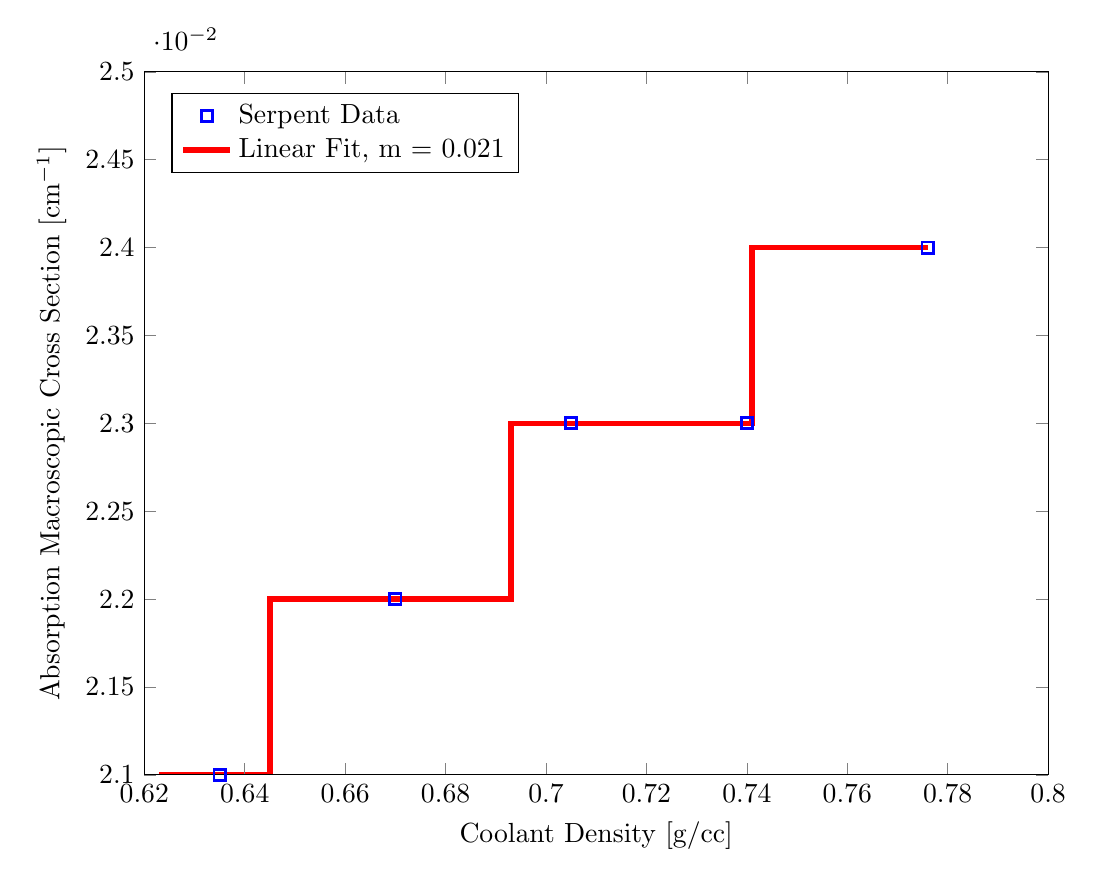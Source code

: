 \begin{tikzpicture}

\begin{axis}[%
scale only axis,
width=4.519in,
height=3.515in,
xmin=0.62, xmax=0.8,
ymin=0.021, ymax=0.025,
xlabel={Coolant Density [g/cc]},
ylabel={Absorption Macroscopic Cross Section [$\mathrm{cm}^{-1}$]},
axis on top,
legend entries={Serpent Data,{Linear Fit, m = 0.021}},
legend style={at={(0.03,0.97)},anchor=north west,nodes=right}]
\addplot [
color=blue,
only marks,
mark=square,
mark options={solid},
line width=1.0pt
]
coordinates{
 (0.635,0.021)(0.67,0.022)(0.705,0.023)(0.74,0.023)(0.776,0.024) 
};

\addplot [
color=red,
solid,
line width=2.0pt
]
coordinates{
 (0.623,0.021)(0.623,0.021)(0.623,0.021)(0.623,0.021)(0.624,0.021)(0.624,0.021)(0.624,0.021)(0.624,0.021)(0.624,0.021)(0.624,0.021)(0.625,0.021)(0.625,0.021)(0.625,0.021)(0.625,0.021)(0.625,0.021)(0.625,0.021)(0.625,0.021)(0.626,0.021)(0.626,0.021)(0.626,0.021)(0.626,0.021)(0.626,0.021)(0.626,0.021)(0.627,0.021)(0.627,0.021)(0.627,0.021)(0.627,0.021)(0.627,0.021)(0.627,0.021)(0.627,0.021)(0.628,0.021)(0.628,0.021)(0.628,0.021)(0.628,0.021)(0.628,0.021)(0.628,0.021)(0.629,0.021)(0.629,0.021)(0.629,0.021)(0.629,0.021)(0.629,0.021)(0.629,0.021)(0.629,0.021)(0.63,0.021)(0.63,0.021)(0.63,0.021)(0.63,0.021)(0.63,0.021)(0.63,0.021)(0.631,0.021)(0.631,0.021)(0.631,0.021)(0.631,0.021)(0.631,0.021)(0.631,0.021)(0.631,0.021)(0.632,0.021)(0.632,0.021)(0.632,0.021)(0.632,0.021)(0.632,0.021)(0.632,0.021)(0.632,0.021)(0.633,0.021)(0.633,0.021)(0.633,0.021)(0.633,0.021)(0.633,0.021)(0.633,0.021)(0.634,0.021)(0.634,0.021)(0.634,0.021)(0.634,0.021)(0.634,0.021)(0.634,0.021)(0.634,0.021)(0.635,0.021)(0.635,0.021)(0.635,0.021)(0.635,0.021)(0.635,0.021)(0.635,0.021)(0.636,0.021)(0.636,0.021)(0.636,0.021)(0.636,0.021)(0.636,0.021)(0.636,0.021)(0.636,0.021)(0.637,0.021)(0.637,0.021)(0.637,0.021)(0.637,0.021)(0.637,0.021)(0.637,0.021)(0.638,0.021)(0.638,0.021)(0.638,0.021)(0.638,0.021)(0.638,0.021)(0.638,0.021)(0.638,0.021)(0.639,0.021)(0.639,0.021)(0.639,0.021)(0.639,0.021)(0.639,0.021)(0.639,0.021)(0.64,0.021)(0.64,0.021)(0.64,0.021)(0.64,0.021)(0.64,0.021)(0.64,0.021)(0.64,0.021)(0.641,0.021)(0.641,0.021)(0.641,0.021)(0.641,0.021)(0.641,0.021)(0.641,0.021)(0.642,0.021)(0.642,0.021)(0.642,0.021)(0.642,0.021)(0.642,0.021)(0.642,0.021)(0.642,0.021)(0.643,0.021)(0.643,0.021)(0.643,0.021)(0.643,0.021)(0.643,0.021)(0.643,0.021)(0.644,0.021)(0.644,0.021)(0.644,0.021)(0.644,0.021)(0.644,0.021)(0.644,0.021)(0.644,0.021)(0.645,0.021)(0.645,0.021)(0.645,0.021)(0.645,0.021)(0.645,0.022)(0.645,0.022)(0.646,0.022)(0.646,0.022)(0.646,0.022)(0.646,0.022)(0.646,0.022)(0.646,0.022)(0.646,0.022)(0.647,0.022)(0.647,0.022)(0.647,0.022)(0.647,0.022)(0.647,0.022)(0.647,0.022)(0.648,0.022)(0.648,0.022)(0.648,0.022)(0.648,0.022)(0.648,0.022)(0.648,0.022)(0.648,0.022)(0.649,0.022)(0.649,0.022)(0.649,0.022)(0.649,0.022)(0.649,0.022)(0.649,0.022)(0.649,0.022)(0.65,0.022)(0.65,0.022)(0.65,0.022)(0.65,0.022)(0.65,0.022)(0.65,0.022)(0.651,0.022)(0.651,0.022)(0.651,0.022)(0.651,0.022)(0.651,0.022)(0.651,0.022)(0.651,0.022)(0.652,0.022)(0.652,0.022)(0.652,0.022)(0.652,0.022)(0.652,0.022)(0.652,0.022)(0.653,0.022)(0.653,0.022)(0.653,0.022)(0.653,0.022)(0.653,0.022)(0.653,0.022)(0.653,0.022)(0.654,0.022)(0.654,0.022)(0.654,0.022)(0.654,0.022)(0.654,0.022)(0.654,0.022)(0.655,0.022)(0.655,0.022)(0.655,0.022)(0.655,0.022)(0.655,0.022)(0.655,0.022)(0.655,0.022)(0.656,0.022)(0.656,0.022)(0.656,0.022)(0.656,0.022)(0.656,0.022)(0.656,0.022)(0.657,0.022)(0.657,0.022)(0.657,0.022)(0.657,0.022)(0.657,0.022)(0.657,0.022)(0.657,0.022)(0.658,0.022)(0.658,0.022)(0.658,0.022)(0.658,0.022)(0.658,0.022)(0.658,0.022)(0.659,0.022)(0.659,0.022)(0.659,0.022)(0.659,0.022)(0.659,0.022)(0.659,0.022)(0.659,0.022)(0.66,0.022)(0.66,0.022)(0.66,0.022)(0.66,0.022)(0.66,0.022)(0.66,0.022)(0.661,0.022)(0.661,0.022)(0.661,0.022)(0.661,0.022)(0.661,0.022)(0.661,0.022)(0.661,0.022)(0.662,0.022)(0.662,0.022)(0.662,0.022)(0.662,0.022)(0.662,0.022)(0.662,0.022)(0.663,0.022)(0.663,0.022)(0.663,0.022)(0.663,0.022)(0.663,0.022)(0.663,0.022)(0.663,0.022)(0.664,0.022)(0.664,0.022)(0.664,0.022)(0.664,0.022)(0.664,0.022)(0.664,0.022)(0.665,0.022)(0.665,0.022)(0.665,0.022)(0.665,0.022)(0.665,0.022)(0.665,0.022)(0.665,0.022)(0.666,0.022)(0.666,0.022)(0.666,0.022)(0.666,0.022)(0.666,0.022)(0.666,0.022)(0.666,0.022)(0.667,0.022)(0.667,0.022)(0.667,0.022)(0.667,0.022)(0.667,0.022)(0.667,0.022)(0.668,0.022)(0.668,0.022)(0.668,0.022)(0.668,0.022)(0.668,0.022)(0.668,0.022)(0.668,0.022)(0.669,0.022)(0.669,0.022)(0.669,0.022)(0.669,0.022)(0.669,0.022)(0.669,0.022)(0.67,0.022)(0.67,0.022)(0.67,0.022)(0.67,0.022)(0.67,0.022)(0.67,0.022)(0.67,0.022)(0.671,0.022)(0.671,0.022)(0.671,0.022)(0.671,0.022)(0.671,0.022)(0.671,0.022)(0.672,0.022)(0.672,0.022)(0.672,0.022)(0.672,0.022)(0.672,0.022)(0.672,0.022)(0.672,0.022)(0.673,0.022)(0.673,0.022)(0.673,0.022)(0.673,0.022)(0.673,0.022)(0.673,0.022)(0.674,0.022)(0.674,0.022)(0.674,0.022)(0.674,0.022)(0.674,0.022)(0.674,0.022)(0.674,0.022)(0.675,0.022)(0.675,0.022)(0.675,0.022)(0.675,0.022)(0.675,0.022)(0.675,0.022)(0.676,0.022)(0.676,0.022)(0.676,0.022)(0.676,0.022)(0.676,0.022)(0.676,0.022)(0.676,0.022)(0.677,0.022)(0.677,0.022)(0.677,0.022)(0.677,0.022)(0.677,0.022)(0.677,0.022)(0.678,0.022)(0.678,0.022)(0.678,0.022)(0.678,0.022)(0.678,0.022)(0.678,0.022)(0.678,0.022)(0.679,0.022)(0.679,0.022)(0.679,0.022)(0.679,0.022)(0.679,0.022)(0.679,0.022)(0.68,0.022)(0.68,0.022)(0.68,0.022)(0.68,0.022)(0.68,0.022)(0.68,0.022)(0.68,0.022)(0.681,0.022)(0.681,0.022)(0.681,0.022)(0.681,0.022)(0.681,0.022)(0.681,0.022)(0.682,0.022)(0.682,0.022)(0.682,0.022)(0.682,0.022)(0.682,0.022)(0.682,0.022)(0.682,0.022)(0.683,0.022)(0.683,0.022)(0.683,0.022)(0.683,0.022)(0.683,0.022)(0.683,0.022)(0.683,0.022)(0.684,0.022)(0.684,0.022)(0.684,0.022)(0.684,0.022)(0.684,0.022)(0.684,0.022)(0.685,0.022)(0.685,0.022)(0.685,0.022)(0.685,0.022)(0.685,0.022)(0.685,0.022)(0.685,0.022)(0.686,0.022)(0.686,0.022)(0.686,0.022)(0.686,0.022)(0.686,0.022)(0.686,0.022)(0.687,0.022)(0.687,0.022)(0.687,0.022)(0.687,0.022)(0.687,0.022)(0.687,0.022)(0.687,0.022)(0.688,0.022)(0.688,0.022)(0.688,0.022)(0.688,0.022)(0.688,0.022)(0.688,0.022)(0.689,0.022)(0.689,0.022)(0.689,0.022)(0.689,0.022)(0.689,0.022)(0.689,0.022)(0.689,0.022)(0.69,0.022)(0.69,0.022)(0.69,0.022)(0.69,0.022)(0.69,0.022)(0.69,0.022)(0.691,0.022)(0.691,0.022)(0.691,0.022)(0.691,0.022)(0.691,0.022)(0.691,0.022)(0.691,0.022)(0.692,0.022)(0.692,0.022)(0.692,0.022)(0.692,0.022)(0.692,0.022)(0.692,0.022)(0.693,0.022)(0.693,0.022)(0.693,0.022)(0.693,0.022)(0.693,0.023)(0.693,0.023)(0.693,0.023)(0.694,0.023)(0.694,0.023)(0.694,0.023)(0.694,0.023)(0.694,0.023)(0.694,0.023)(0.695,0.023)(0.695,0.023)(0.695,0.023)(0.695,0.023)(0.695,0.023)(0.695,0.023)(0.695,0.023)(0.696,0.023)(0.696,0.023)(0.696,0.023)(0.696,0.023)(0.696,0.023)(0.696,0.023)(0.697,0.023)(0.697,0.023)(0.697,0.023)(0.697,0.023)(0.697,0.023)(0.697,0.023)(0.697,0.023)(0.698,0.023)(0.698,0.023)(0.698,0.023)(0.698,0.023)(0.698,0.023)(0.698,0.023)(0.699,0.023)(0.699,0.023)(0.699,0.023)(0.699,0.023)(0.699,0.023)(0.699,0.023)(0.699,0.023)(0.7,0.023)(0.7,0.023)(0.7,0.023)(0.7,0.023)(0.7,0.023)(0.7,0.023)(0.7,0.023)(0.701,0.023)(0.701,0.023)(0.701,0.023)(0.701,0.023)(0.701,0.023)(0.701,0.023)(0.702,0.023)(0.702,0.023)(0.702,0.023)(0.702,0.023)(0.702,0.023)(0.702,0.023)(0.702,0.023)(0.703,0.023)(0.703,0.023)(0.703,0.023)(0.703,0.023)(0.703,0.023)(0.703,0.023)(0.704,0.023)(0.704,0.023)(0.704,0.023)(0.704,0.023)(0.704,0.023)(0.704,0.023)(0.704,0.023)(0.705,0.023)(0.705,0.023)(0.705,0.023)(0.705,0.023)(0.705,0.023)(0.705,0.023)(0.706,0.023)(0.706,0.023)(0.706,0.023)(0.706,0.023)(0.706,0.023)(0.706,0.023)(0.706,0.023)(0.707,0.023)(0.707,0.023)(0.707,0.023)(0.707,0.023)(0.707,0.023)(0.707,0.023)(0.708,0.023)(0.708,0.023)(0.708,0.023)(0.708,0.023)(0.708,0.023)(0.708,0.023)(0.708,0.023)(0.709,0.023)(0.709,0.023)(0.709,0.023)(0.709,0.023)(0.709,0.023)(0.709,0.023)(0.71,0.023)(0.71,0.023)(0.71,0.023)(0.71,0.023)(0.71,0.023)(0.71,0.023)(0.71,0.023)(0.711,0.023)(0.711,0.023)(0.711,0.023)(0.711,0.023)(0.711,0.023)(0.711,0.023)(0.712,0.023)(0.712,0.023)(0.712,0.023)(0.712,0.023)(0.712,0.023)(0.712,0.023)(0.712,0.023)(0.713,0.023)(0.713,0.023)(0.713,0.023)(0.713,0.023)(0.713,0.023)(0.713,0.023)(0.714,0.023)(0.714,0.023)(0.714,0.023)(0.714,0.023)(0.714,0.023)(0.714,0.023)(0.714,0.023)(0.715,0.023)(0.715,0.023)(0.715,0.023)(0.715,0.023)(0.715,0.023)(0.715,0.023)(0.716,0.023)(0.716,0.023)(0.716,0.023)(0.716,0.023)(0.716,0.023)(0.716,0.023)(0.716,0.023)(0.717,0.023)(0.717,0.023)(0.717,0.023)(0.717,0.023)(0.717,0.023)(0.717,0.023)(0.717,0.023)(0.718,0.023)(0.718,0.023)(0.718,0.023)(0.718,0.023)(0.718,0.023)(0.718,0.023)(0.719,0.023)(0.719,0.023)(0.719,0.023)(0.719,0.023)(0.719,0.023)(0.719,0.023)(0.719,0.023)(0.72,0.023)(0.72,0.023)(0.72,0.023)(0.72,0.023)(0.72,0.023)(0.72,0.023)(0.721,0.023)(0.721,0.023)(0.721,0.023)(0.721,0.023)(0.721,0.023)(0.721,0.023)(0.721,0.023)(0.722,0.023)(0.722,0.023)(0.722,0.023)(0.722,0.023)(0.722,0.023)(0.722,0.023)(0.723,0.023)(0.723,0.023)(0.723,0.023)(0.723,0.023)(0.723,0.023)(0.723,0.023)(0.723,0.023)(0.724,0.023)(0.724,0.023)(0.724,0.023)(0.724,0.023)(0.724,0.023)(0.724,0.023)(0.725,0.023)(0.725,0.023)(0.725,0.023)(0.725,0.023)(0.725,0.023)(0.725,0.023)(0.725,0.023)(0.726,0.023)(0.726,0.023)(0.726,0.023)(0.726,0.023)(0.726,0.023)(0.726,0.023)(0.727,0.023)(0.727,0.023)(0.727,0.023)(0.727,0.023)(0.727,0.023)(0.727,0.023)(0.727,0.023)(0.728,0.023)(0.728,0.023)(0.728,0.023)(0.728,0.023)(0.728,0.023)(0.728,0.023)(0.729,0.023)(0.729,0.023)(0.729,0.023)(0.729,0.023)(0.729,0.023)(0.729,0.023)(0.729,0.023)(0.73,0.023)(0.73,0.023)(0.73,0.023)(0.73,0.023)(0.73,0.023)(0.73,0.023)(0.731,0.023)(0.731,0.023)(0.731,0.023)(0.731,0.023)(0.731,0.023)(0.731,0.023)(0.731,0.023)(0.732,0.023)(0.732,0.023)(0.732,0.023)(0.732,0.023)(0.732,0.023)(0.732,0.023)(0.733,0.023)(0.733,0.023)(0.733,0.023)(0.733,0.023)(0.733,0.023)(0.733,0.023)(0.733,0.023)(0.734,0.023)(0.734,0.023)(0.734,0.023)(0.734,0.023)(0.734,0.023)(0.734,0.023)(0.734,0.023)(0.735,0.023)(0.735,0.023)(0.735,0.023)(0.735,0.023)(0.735,0.023)(0.735,0.023)(0.736,0.023)(0.736,0.023)(0.736,0.023)(0.736,0.023)(0.736,0.023)(0.736,0.023)(0.736,0.023)(0.737,0.023)(0.737,0.023)(0.737,0.023)(0.737,0.023)(0.737,0.023)(0.737,0.023)(0.738,0.023)(0.738,0.023)(0.738,0.023)(0.738,0.023)(0.738,0.023)(0.738,0.023)(0.738,0.023)(0.739,0.023)(0.739,0.023)(0.739,0.023)(0.739,0.023)(0.739,0.023)(0.739,0.023)(0.74,0.023)(0.74,0.023)(0.74,0.023)(0.74,0.023)(0.74,0.023)(0.74,0.023)(0.74,0.023)(0.741,0.023)(0.741,0.023)(0.741,0.023)(0.741,0.023)(0.741,0.024)(0.741,0.024)(0.742,0.024)(0.742,0.024)(0.742,0.024)(0.742,0.024)(0.742,0.024)(0.742,0.024)(0.742,0.024)(0.743,0.024)(0.743,0.024)(0.743,0.024)(0.743,0.024)(0.743,0.024)(0.743,0.024)(0.744,0.024)(0.744,0.024)(0.744,0.024)(0.744,0.024)(0.744,0.024)(0.744,0.024)(0.744,0.024)(0.745,0.024)(0.745,0.024)(0.745,0.024)(0.745,0.024)(0.745,0.024)(0.745,0.024)(0.746,0.024)(0.746,0.024)(0.746,0.024)(0.746,0.024)(0.746,0.024)(0.746,0.024)(0.746,0.024)(0.747,0.024)(0.747,0.024)(0.747,0.024)(0.747,0.024)(0.747,0.024)(0.747,0.024)(0.748,0.024)(0.748,0.024)(0.748,0.024)(0.748,0.024)(0.748,0.024)(0.748,0.024)(0.748,0.024)(0.749,0.024)(0.749,0.024)(0.749,0.024)(0.749,0.024)(0.749,0.024)(0.749,0.024)(0.75,0.024)(0.75,0.024)(0.75,0.024)(0.75,0.024)(0.75,0.024)(0.75,0.024)(0.75,0.024)(0.751,0.024)(0.751,0.024)(0.751,0.024)(0.751,0.024)(0.751,0.024)(0.751,0.024)(0.751,0.024)(0.752,0.024)(0.752,0.024)(0.752,0.024)(0.752,0.024)(0.752,0.024)(0.752,0.024)(0.753,0.024)(0.753,0.024)(0.753,0.024)(0.753,0.024)(0.753,0.024)(0.753,0.024)(0.753,0.024)(0.754,0.024)(0.754,0.024)(0.754,0.024)(0.754,0.024)(0.754,0.024)(0.754,0.024)(0.755,0.024)(0.755,0.024)(0.755,0.024)(0.755,0.024)(0.755,0.024)(0.755,0.024)(0.755,0.024)(0.756,0.024)(0.756,0.024)(0.756,0.024)(0.756,0.024)(0.756,0.024)(0.756,0.024)(0.757,0.024)(0.757,0.024)(0.757,0.024)(0.757,0.024)(0.757,0.024)(0.757,0.024)(0.757,0.024)(0.758,0.024)(0.758,0.024)(0.758,0.024)(0.758,0.024)(0.758,0.024)(0.758,0.024)(0.759,0.024)(0.759,0.024)(0.759,0.024)(0.759,0.024)(0.759,0.024)(0.759,0.024)(0.759,0.024)(0.76,0.024)(0.76,0.024)(0.76,0.024)(0.76,0.024)(0.76,0.024)(0.76,0.024)(0.761,0.024)(0.761,0.024)(0.761,0.024)(0.761,0.024)(0.761,0.024)(0.761,0.024)(0.761,0.024)(0.762,0.024)(0.762,0.024)(0.762,0.024)(0.762,0.024)(0.762,0.024)(0.762,0.024)(0.763,0.024)(0.763,0.024)(0.763,0.024)(0.763,0.024)(0.763,0.024)(0.763,0.024)(0.763,0.024)(0.764,0.024)(0.764,0.024)(0.764,0.024)(0.764,0.024)(0.764,0.024)(0.764,0.024)(0.765,0.024)(0.765,0.024)(0.765,0.024)(0.765,0.024)(0.765,0.024)(0.765,0.024)(0.765,0.024)(0.766,0.024)(0.766,0.024)(0.766,0.024)(0.766,0.024)(0.766,0.024)(0.766,0.024)(0.767,0.024)(0.767,0.024)(0.767,0.024)(0.767,0.024)(0.767,0.024)(0.767,0.024)(0.767,0.024)(0.768,0.024)(0.768,0.024)(0.768,0.024)(0.768,0.024)(0.768,0.024)(0.768,0.024)(0.768,0.024)(0.769,0.024)(0.769,0.024)(0.769,0.024)(0.769,0.024)(0.769,0.024)(0.769,0.024)(0.77,0.024)(0.77,0.024)(0.77,0.024)(0.77,0.024)(0.77,0.024)(0.77,0.024)(0.77,0.024)(0.771,0.024)(0.771,0.024)(0.771,0.024)(0.771,0.024)(0.771,0.024)(0.771,0.024)(0.772,0.024)(0.772,0.024)(0.772,0.024)(0.772,0.024)(0.772,0.024)(0.772,0.024)(0.772,0.024)(0.773,0.024)(0.773,0.024)(0.773,0.024)(0.773,0.024)(0.773,0.024)(0.773,0.024)(0.774,0.024)(0.774,0.024)(0.774,0.024)(0.774,0.024)(0.774,0.024)(0.774,0.024)(0.774,0.024)(0.775,0.024)(0.775,0.024)(0.775,0.024)(0.775,0.024)(0.775,0.024)(0.775,0.024)(0.776,0.024)(0.776,0.024)(0.776,0.024)(0.776,0.024) 
};

\end{axis}

\end{tikzpicture}
